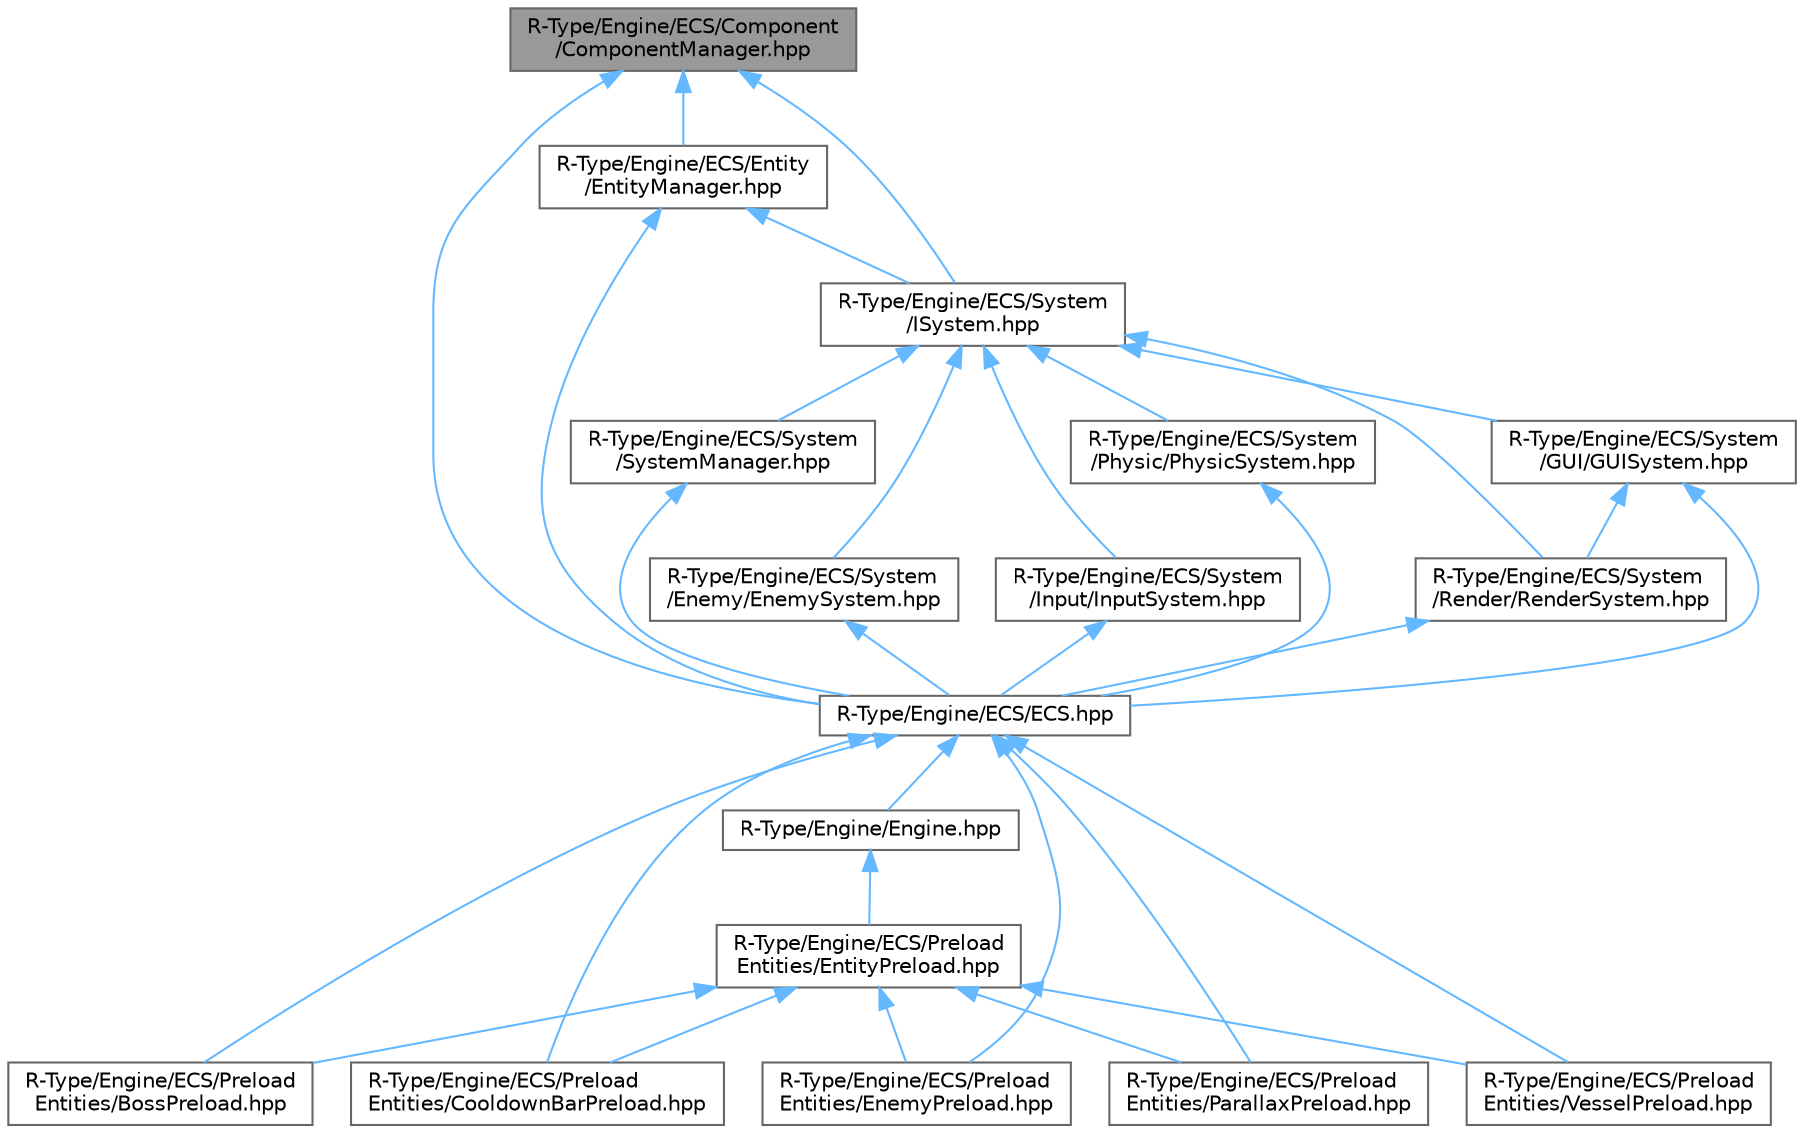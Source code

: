 digraph "R-Type/Engine/ECS/Component/ComponentManager.hpp"
{
 // LATEX_PDF_SIZE
  bgcolor="transparent";
  edge [fontname=Helvetica,fontsize=10,labelfontname=Helvetica,labelfontsize=10];
  node [fontname=Helvetica,fontsize=10,shape=box,height=0.2,width=0.4];
  Node1 [label="R-Type/Engine/ECS/Component\l/ComponentManager.hpp",height=0.2,width=0.4,color="gray40", fillcolor="grey60", style="filled", fontcolor="black",tooltip="Functions definitions for the ComponentManager containing/handling the engine's components."];
  Node1 -> Node2 [dir="back",color="steelblue1",style="solid"];
  Node2 [label="R-Type/Engine/ECS/ECS.hpp",height=0.2,width=0.4,color="grey40", fillcolor="white", style="filled",URL="$_e_c_s_8hpp_source.html",tooltip=" "];
  Node2 -> Node3 [dir="back",color="steelblue1",style="solid"];
  Node3 [label="R-Type/Engine/ECS/Preload\lEntities/BossPreload.hpp",height=0.2,width=0.4,color="grey40", fillcolor="white", style="filled",URL="$_boss_preload_8hpp_source.html",tooltip=" "];
  Node2 -> Node4 [dir="back",color="steelblue1",style="solid"];
  Node4 [label="R-Type/Engine/ECS/Preload\lEntities/CooldownBarPreload.hpp",height=0.2,width=0.4,color="grey40", fillcolor="white", style="filled",URL="$_cooldown_bar_preload_8hpp_source.html",tooltip=" "];
  Node2 -> Node5 [dir="back",color="steelblue1",style="solid"];
  Node5 [label="R-Type/Engine/ECS/Preload\lEntities/EnemyPreload.hpp",height=0.2,width=0.4,color="grey40", fillcolor="white", style="filled",URL="$_enemy_preload_8hpp_source.html",tooltip=" "];
  Node2 -> Node6 [dir="back",color="steelblue1",style="solid"];
  Node6 [label="R-Type/Engine/ECS/Preload\lEntities/ParallaxPreload.hpp",height=0.2,width=0.4,color="grey40", fillcolor="white", style="filled",URL="$_parallax_preload_8hpp_source.html",tooltip=" "];
  Node2 -> Node7 [dir="back",color="steelblue1",style="solid"];
  Node7 [label="R-Type/Engine/ECS/Preload\lEntities/VesselPreload.hpp",height=0.2,width=0.4,color="grey40", fillcolor="white", style="filled",URL="$_vessel_preload_8hpp_source.html",tooltip=" "];
  Node2 -> Node8 [dir="back",color="steelblue1",style="solid"];
  Node8 [label="R-Type/Engine/Engine.hpp",height=0.2,width=0.4,color="grey40", fillcolor="white", style="filled",URL="$_engine_8hpp_source.html",tooltip=" "];
  Node8 -> Node9 [dir="back",color="steelblue1",style="solid"];
  Node9 [label="R-Type/Engine/ECS/Preload\lEntities/EntityPreload.hpp",height=0.2,width=0.4,color="grey40", fillcolor="white", style="filled",URL="$_entity_preload_8hpp_source.html",tooltip=" "];
  Node9 -> Node3 [dir="back",color="steelblue1",style="solid"];
  Node9 -> Node4 [dir="back",color="steelblue1",style="solid"];
  Node9 -> Node5 [dir="back",color="steelblue1",style="solid"];
  Node9 -> Node6 [dir="back",color="steelblue1",style="solid"];
  Node9 -> Node7 [dir="back",color="steelblue1",style="solid"];
  Node1 -> Node10 [dir="back",color="steelblue1",style="solid"];
  Node10 [label="R-Type/Engine/ECS/Entity\l/EntityManager.hpp",height=0.2,width=0.4,color="grey40", fillcolor="white", style="filled",URL="$_entity_manager_8hpp_source.html",tooltip=" "];
  Node10 -> Node2 [dir="back",color="steelblue1",style="solid"];
  Node10 -> Node11 [dir="back",color="steelblue1",style="solid"];
  Node11 [label="R-Type/Engine/ECS/System\l/ISystem.hpp",height=0.2,width=0.4,color="grey40", fillcolor="white", style="filled",URL="$_i_system_8hpp_source.html",tooltip=" "];
  Node11 -> Node12 [dir="back",color="steelblue1",style="solid"];
  Node12 [label="R-Type/Engine/ECS/System\l/Enemy/EnemySystem.hpp",height=0.2,width=0.4,color="grey40", fillcolor="white", style="filled",URL="$_enemy_system_8hpp_source.html",tooltip=" "];
  Node12 -> Node2 [dir="back",color="steelblue1",style="solid"];
  Node11 -> Node13 [dir="back",color="steelblue1",style="solid"];
  Node13 [label="R-Type/Engine/ECS/System\l/GUI/GUISystem.hpp",height=0.2,width=0.4,color="grey40", fillcolor="white", style="filled",URL="$_g_u_i_system_8hpp_source.html",tooltip=" "];
  Node13 -> Node2 [dir="back",color="steelblue1",style="solid"];
  Node13 -> Node14 [dir="back",color="steelblue1",style="solid"];
  Node14 [label="R-Type/Engine/ECS/System\l/Render/RenderSystem.hpp",height=0.2,width=0.4,color="grey40", fillcolor="white", style="filled",URL="$_render_system_8hpp_source.html",tooltip=" "];
  Node14 -> Node2 [dir="back",color="steelblue1",style="solid"];
  Node11 -> Node15 [dir="back",color="steelblue1",style="solid"];
  Node15 [label="R-Type/Engine/ECS/System\l/Input/InputSystem.hpp",height=0.2,width=0.4,color="grey40", fillcolor="white", style="filled",URL="$_input_system_8hpp_source.html",tooltip=" "];
  Node15 -> Node2 [dir="back",color="steelblue1",style="solid"];
  Node11 -> Node16 [dir="back",color="steelblue1",style="solid"];
  Node16 [label="R-Type/Engine/ECS/System\l/Physic/PhysicSystem.hpp",height=0.2,width=0.4,color="grey40", fillcolor="white", style="filled",URL="$_physic_system_8hpp_source.html",tooltip=" "];
  Node16 -> Node2 [dir="back",color="steelblue1",style="solid"];
  Node11 -> Node14 [dir="back",color="steelblue1",style="solid"];
  Node11 -> Node17 [dir="back",color="steelblue1",style="solid"];
  Node17 [label="R-Type/Engine/ECS/System\l/SystemManager.hpp",height=0.2,width=0.4,color="grey40", fillcolor="white", style="filled",URL="$_system_manager_8hpp_source.html",tooltip=" "];
  Node17 -> Node2 [dir="back",color="steelblue1",style="solid"];
  Node1 -> Node11 [dir="back",color="steelblue1",style="solid"];
}
